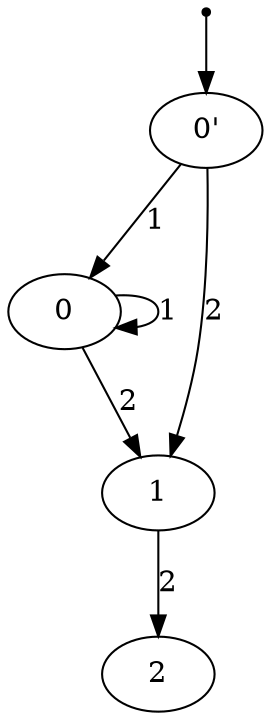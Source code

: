 digraph a { 
"F0'"[shape=point] ;
"F0'"->"0'" ;
"0'"->"0" [label="1"] ;
"0'"->"1" [label="2"] ;
"0" ;
"0"->"0" [label="1"] ;
"0"->"1" [label="2"] ;
"1" ;
"1"->"2" [label="2"] ;
"2" ;

 }